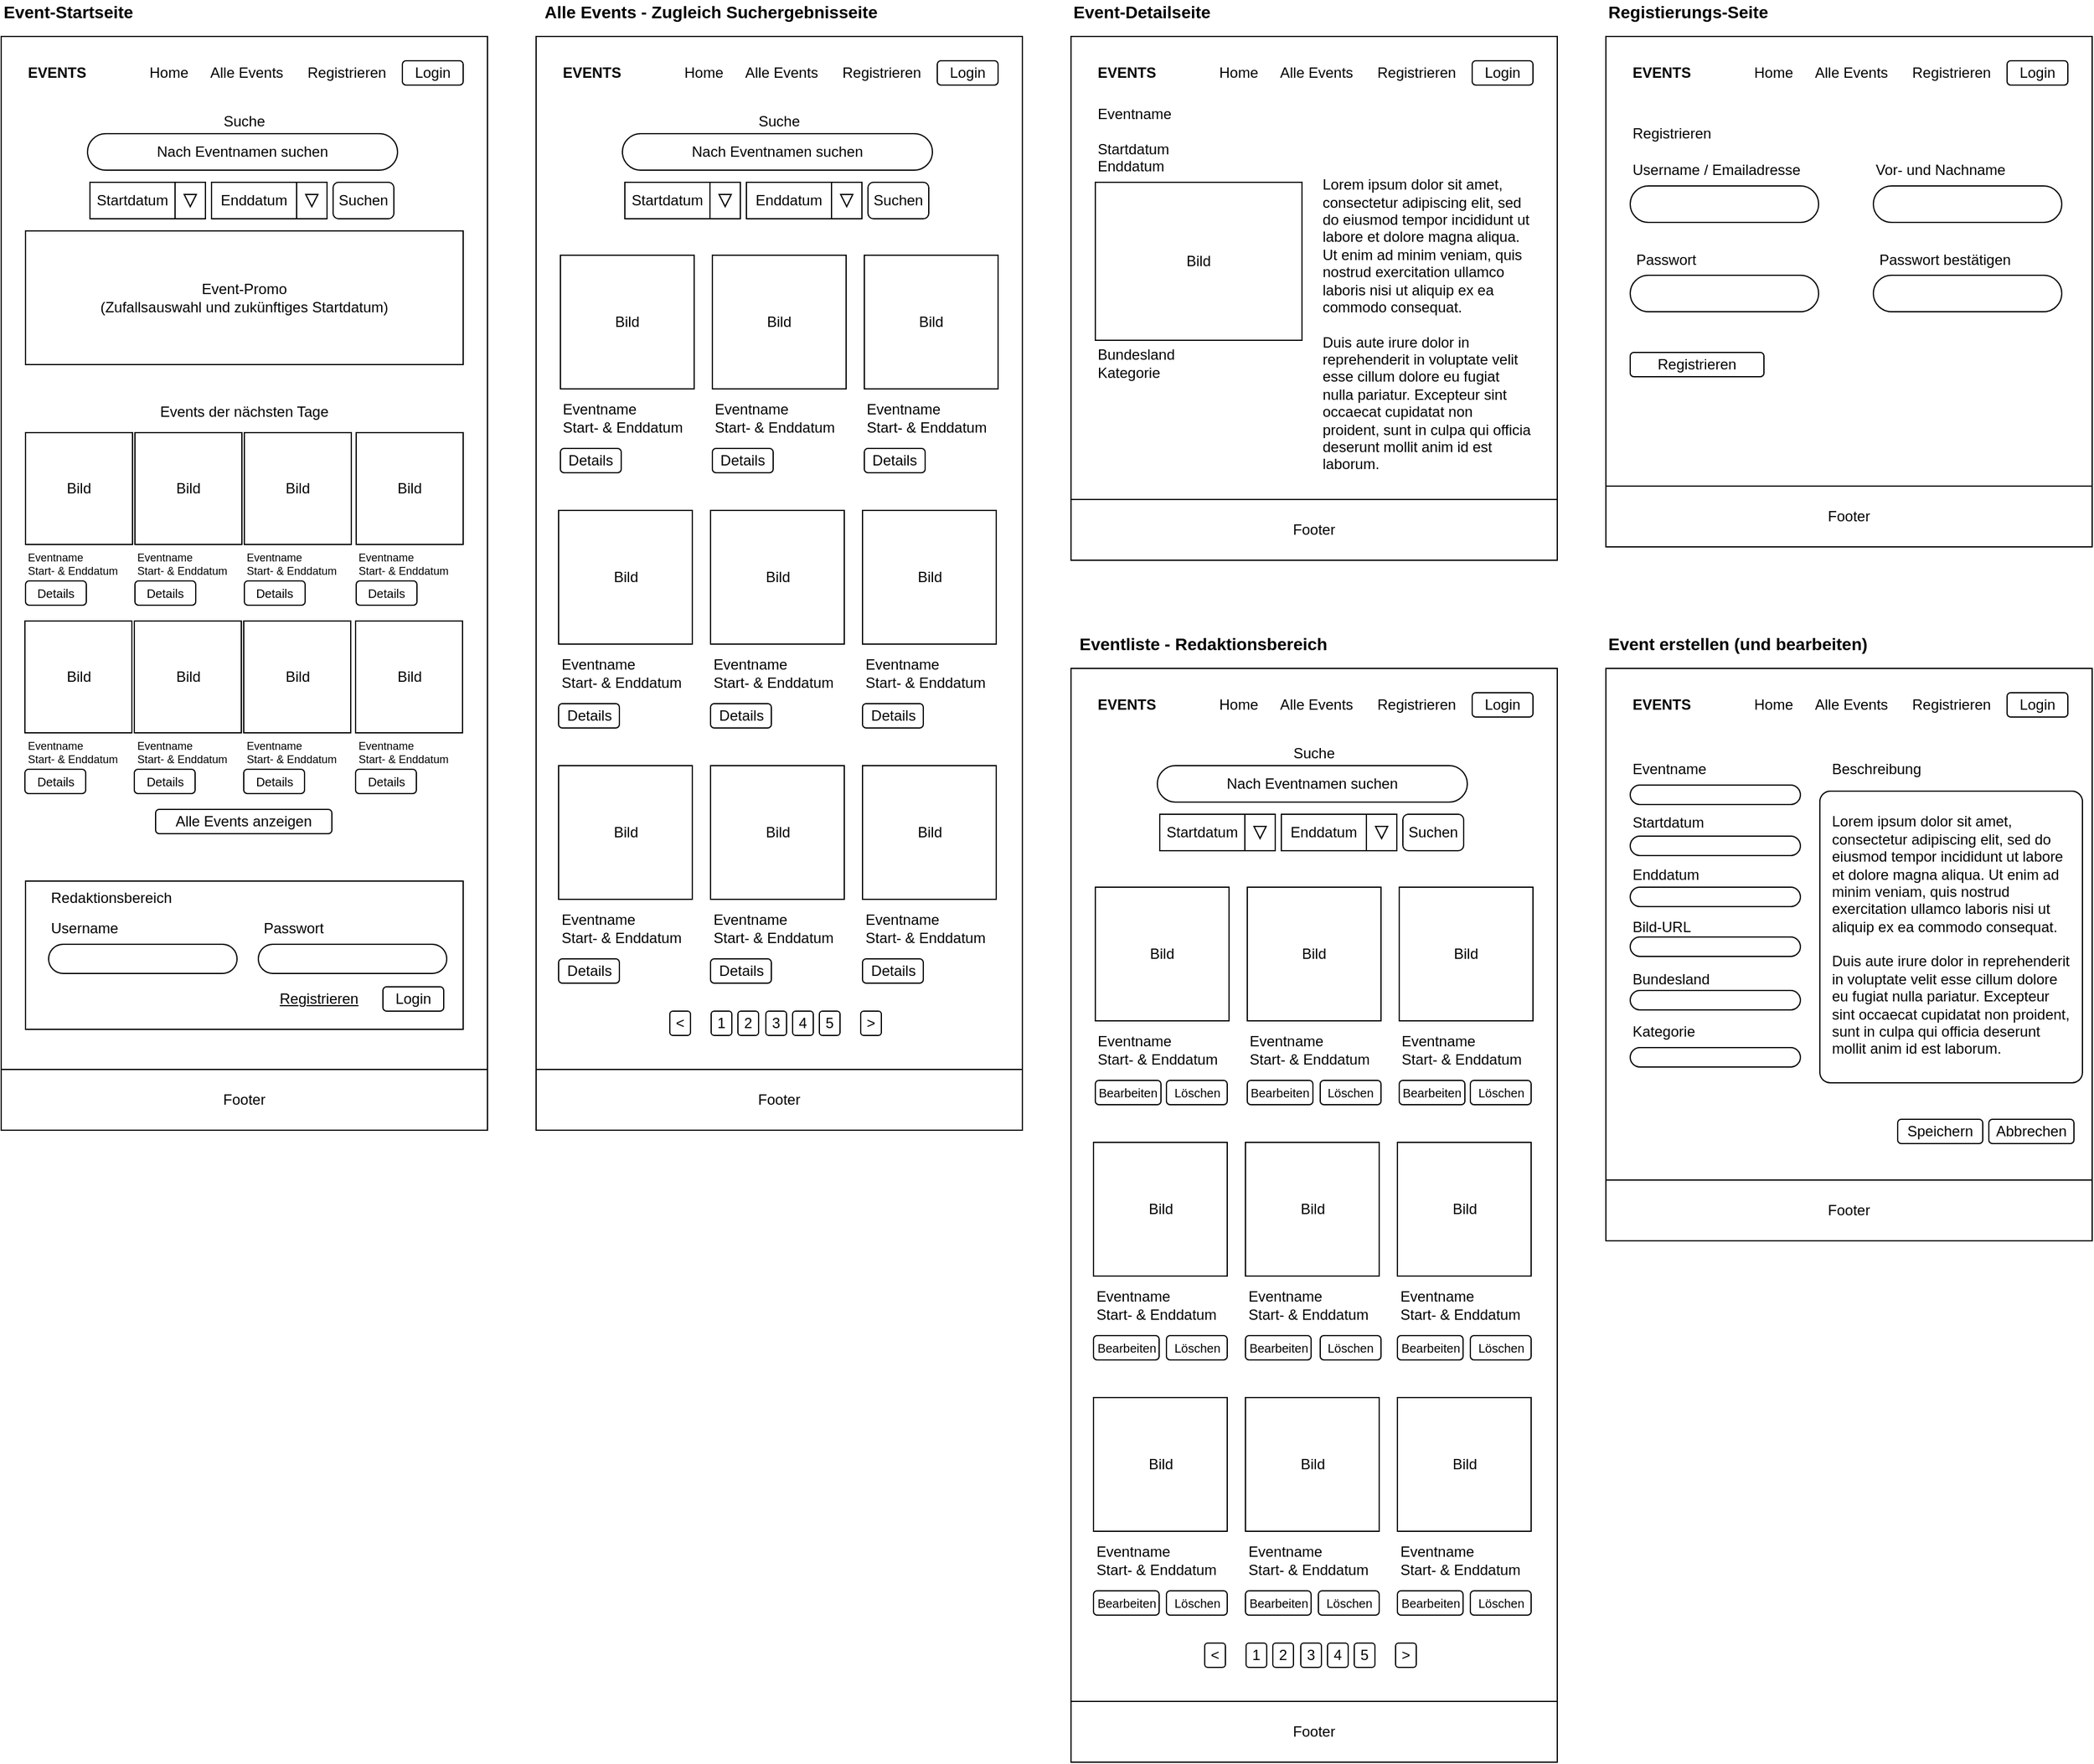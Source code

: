 <mxfile>
    <diagram id="vvBdfMr015Pf-CxKplJR" name="Page-1">
        <mxGraphModel dx="3056" dy="2284" grid="1" gridSize="10" guides="1" tooltips="1" connect="1" arrows="1" fold="1" page="1" pageScale="1" pageWidth="850" pageHeight="1100" math="0" shadow="0">
            <root>
                <mxCell id="0"/>
                <mxCell id="1" parent="0"/>
                <mxCell id="265" value="" style="rounded=0;whiteSpace=wrap;html=1;" parent="1" vertex="1">
                    <mxGeometry x="1360" y="590" width="400" height="431" as="geometry"/>
                </mxCell>
                <mxCell id="345" value="" style="rounded=1;whiteSpace=wrap;html=1;arcSize=4;" parent="1" vertex="1">
                    <mxGeometry x="1536" y="691" width="216" height="240" as="geometry"/>
                </mxCell>
                <mxCell id="63" value="" style="rounded=0;whiteSpace=wrap;html=1;" parent="1" vertex="1">
                    <mxGeometry x="40" y="70" width="400" height="850" as="geometry"/>
                </mxCell>
                <mxCell id="60" value="" style="rounded=0;whiteSpace=wrap;html=1;" parent="1" vertex="1">
                    <mxGeometry x="60" y="765" width="360" height="122" as="geometry"/>
                </mxCell>
                <mxCell id="5" value="&lt;span style=&quot;font-size: 14px&quot;&gt;&lt;b&gt;Event-Startseite&lt;/b&gt;&lt;/span&gt;" style="text;html=1;strokeColor=none;fillColor=none;align=left;verticalAlign=middle;whiteSpace=wrap;rounded=0;" parent="1" vertex="1">
                    <mxGeometry x="40" y="40" width="120" height="20" as="geometry"/>
                </mxCell>
                <mxCell id="12" value="&lt;b&gt;EVENTS&lt;/b&gt;" style="text;html=1;strokeColor=none;fillColor=none;align=left;verticalAlign=middle;whiteSpace=wrap;rounded=0;" parent="1" vertex="1">
                    <mxGeometry x="60" y="90" width="60" height="20" as="geometry"/>
                </mxCell>
                <mxCell id="13" value="Alle Events" style="text;html=1;strokeColor=none;fillColor=none;align=left;verticalAlign=middle;whiteSpace=wrap;rounded=0;" parent="1" vertex="1">
                    <mxGeometry x="210" y="90" width="70" height="20" as="geometry"/>
                </mxCell>
                <mxCell id="14" value="Registrieren" style="text;html=1;strokeColor=none;fillColor=none;align=left;verticalAlign=middle;whiteSpace=wrap;rounded=0;" parent="1" vertex="1">
                    <mxGeometry x="290" y="90" width="70" height="20" as="geometry"/>
                </mxCell>
                <mxCell id="15" value="Login" style="rounded=1;whiteSpace=wrap;html=1;" parent="1" vertex="1">
                    <mxGeometry x="370" y="90" width="50" height="20" as="geometry"/>
                </mxCell>
                <mxCell id="19" value="Nach Eventnamen suchen" style="rounded=1;whiteSpace=wrap;html=1;arcSize=50;" parent="1" vertex="1">
                    <mxGeometry x="111" y="150" width="255" height="30" as="geometry"/>
                </mxCell>
                <mxCell id="22" value="Suche" style="text;html=1;strokeColor=none;fillColor=none;align=center;verticalAlign=middle;whiteSpace=wrap;rounded=0;" parent="1" vertex="1">
                    <mxGeometry x="220" y="130" width="40" height="20" as="geometry"/>
                </mxCell>
                <mxCell id="24" value="Suchen" style="rounded=1;whiteSpace=wrap;html=1;" parent="1" vertex="1">
                    <mxGeometry x="313" y="190" width="50" height="30" as="geometry"/>
                </mxCell>
                <mxCell id="32" value="" style="group" parent="1" vertex="1" connectable="0">
                    <mxGeometry x="113" y="190" width="95" height="30" as="geometry"/>
                </mxCell>
                <mxCell id="20" value="Startdatum" style="rounded=0;whiteSpace=wrap;html=1;" parent="32" vertex="1">
                    <mxGeometry width="70" height="30" as="geometry"/>
                </mxCell>
                <mxCell id="30" value="" style="rounded=0;whiteSpace=wrap;html=1;" parent="32" vertex="1">
                    <mxGeometry x="70" width="25" height="30" as="geometry"/>
                </mxCell>
                <mxCell id="31" value="" style="triangle;whiteSpace=wrap;html=1;rotation=90;" parent="32" vertex="1">
                    <mxGeometry x="77.5" y="10" width="10" height="10" as="geometry"/>
                </mxCell>
                <mxCell id="33" value="" style="group" parent="1" vertex="1" connectable="0">
                    <mxGeometry x="213" y="190" width="95" height="30" as="geometry"/>
                </mxCell>
                <mxCell id="26" value="" style="rounded=0;whiteSpace=wrap;html=1;" parent="33" vertex="1">
                    <mxGeometry x="70" width="25" height="30" as="geometry"/>
                </mxCell>
                <mxCell id="21" value="Enddatum" style="rounded=0;whiteSpace=wrap;html=1;" parent="33" vertex="1">
                    <mxGeometry width="70" height="30" as="geometry"/>
                </mxCell>
                <mxCell id="29" value="" style="triangle;whiteSpace=wrap;html=1;rotation=90;" parent="33" vertex="1">
                    <mxGeometry x="77.5" y="10" width="10" height="10" as="geometry"/>
                </mxCell>
                <mxCell id="34" value="Event-Promo&lt;br&gt;(Zufallsauswahl und zukünftiges Startdatum)" style="rounded=0;whiteSpace=wrap;html=1;" parent="1" vertex="1">
                    <mxGeometry x="60" y="230" width="360" height="110" as="geometry"/>
                </mxCell>
                <mxCell id="35" value="Events der nächsten Tage" style="text;html=1;strokeColor=none;fillColor=none;align=center;verticalAlign=middle;whiteSpace=wrap;rounded=0;" parent="1" vertex="1">
                    <mxGeometry x="125" y="362" width="230" height="33" as="geometry"/>
                </mxCell>
                <mxCell id="36" value="Bild" style="rounded=0;whiteSpace=wrap;html=1;" parent="1" vertex="1">
                    <mxGeometry x="60" y="396" width="88" height="92" as="geometry"/>
                </mxCell>
                <mxCell id="42" value="&lt;font style=&quot;font-size: 9px;&quot;&gt;Eventname&lt;br style=&quot;font-size: 9px;&quot;&gt;Start- &amp;amp; Enddatum&lt;/font&gt;" style="text;html=1;strokeColor=none;fillColor=none;align=left;verticalAlign=middle;whiteSpace=wrap;rounded=0;fontSize=9;" parent="1" vertex="1">
                    <mxGeometry x="60" y="488" width="80" height="32" as="geometry"/>
                </mxCell>
                <mxCell id="45" value="Details" style="rounded=1;whiteSpace=wrap;html=1;fontSize=10;" parent="1" vertex="1">
                    <mxGeometry x="60" y="518" width="50" height="20" as="geometry"/>
                </mxCell>
                <mxCell id="51" value="Alle Events anzeigen" style="rounded=1;whiteSpace=wrap;html=1;" parent="1" vertex="1">
                    <mxGeometry x="167" y="706" width="145" height="20" as="geometry"/>
                </mxCell>
                <mxCell id="52" value="Redaktionsbereich" style="text;html=1;strokeColor=none;fillColor=none;align=left;verticalAlign=middle;whiteSpace=wrap;rounded=0;" parent="1" vertex="1">
                    <mxGeometry x="79" y="769" width="110" height="20" as="geometry"/>
                </mxCell>
                <mxCell id="53" value="Username" style="text;html=1;strokeColor=none;fillColor=none;align=left;verticalAlign=middle;whiteSpace=wrap;rounded=0;" parent="1" vertex="1">
                    <mxGeometry x="79" y="794" width="110" height="20" as="geometry"/>
                </mxCell>
                <mxCell id="54" value="Passwort" style="text;html=1;strokeColor=none;fillColor=none;align=left;verticalAlign=middle;whiteSpace=wrap;rounded=0;" parent="1" vertex="1">
                    <mxGeometry x="254" y="794" width="110" height="20" as="geometry"/>
                </mxCell>
                <mxCell id="55" value="&lt;u&gt;Registrieren&lt;/u&gt;" style="text;html=1;strokeColor=none;fillColor=none;align=center;verticalAlign=middle;whiteSpace=wrap;rounded=0;" parent="1" vertex="1">
                    <mxGeometry x="264" y="852" width="75" height="20" as="geometry"/>
                </mxCell>
                <mxCell id="57" value="Login" style="rounded=1;whiteSpace=wrap;html=1;" parent="1" vertex="1">
                    <mxGeometry x="354" y="852" width="50" height="20" as="geometry"/>
                </mxCell>
                <mxCell id="58" value="" style="rounded=1;whiteSpace=wrap;html=1;arcSize=50;" parent="1" vertex="1">
                    <mxGeometry x="79" y="817" width="155" height="24" as="geometry"/>
                </mxCell>
                <mxCell id="62" value="" style="rounded=1;whiteSpace=wrap;html=1;arcSize=50;" parent="1" vertex="1">
                    <mxGeometry x="251.5" y="817" width="155" height="24" as="geometry"/>
                </mxCell>
                <mxCell id="65" value="Footer" style="rounded=0;whiteSpace=wrap;html=1;" parent="1" vertex="1">
                    <mxGeometry x="40" y="920" width="400" height="50" as="geometry"/>
                </mxCell>
                <mxCell id="67" value="" style="rounded=0;whiteSpace=wrap;html=1;" parent="1" vertex="1">
                    <mxGeometry x="480" y="70" width="400" height="850" as="geometry"/>
                </mxCell>
                <mxCell id="68" value="&lt;b&gt;EVENTS&lt;/b&gt;" style="text;html=1;strokeColor=none;fillColor=none;align=left;verticalAlign=middle;whiteSpace=wrap;rounded=0;" parent="1" vertex="1">
                    <mxGeometry x="500" y="90" width="60" height="20" as="geometry"/>
                </mxCell>
                <mxCell id="69" value="Alle Events" style="text;html=1;strokeColor=none;fillColor=none;align=left;verticalAlign=middle;whiteSpace=wrap;rounded=0;" parent="1" vertex="1">
                    <mxGeometry x="650" y="90" width="70" height="20" as="geometry"/>
                </mxCell>
                <mxCell id="70" value="Registrieren" style="text;html=1;strokeColor=none;fillColor=none;align=left;verticalAlign=middle;whiteSpace=wrap;rounded=0;" parent="1" vertex="1">
                    <mxGeometry x="730" y="90" width="70" height="20" as="geometry"/>
                </mxCell>
                <mxCell id="71" value="Login" style="rounded=1;whiteSpace=wrap;html=1;" parent="1" vertex="1">
                    <mxGeometry x="810" y="90" width="50" height="20" as="geometry"/>
                </mxCell>
                <mxCell id="72" value="Nach Eventnamen suchen" style="rounded=1;whiteSpace=wrap;html=1;arcSize=50;" parent="1" vertex="1">
                    <mxGeometry x="551" y="150" width="255" height="30" as="geometry"/>
                </mxCell>
                <mxCell id="73" value="Suche" style="text;html=1;strokeColor=none;fillColor=none;align=center;verticalAlign=middle;whiteSpace=wrap;rounded=0;" parent="1" vertex="1">
                    <mxGeometry x="660" y="130" width="40" height="20" as="geometry"/>
                </mxCell>
                <mxCell id="74" value="Suchen" style="rounded=1;whiteSpace=wrap;html=1;" parent="1" vertex="1">
                    <mxGeometry x="753" y="190" width="50" height="30" as="geometry"/>
                </mxCell>
                <mxCell id="75" value="" style="group" parent="1" vertex="1" connectable="0">
                    <mxGeometry x="553" y="190" width="95" height="30" as="geometry"/>
                </mxCell>
                <mxCell id="76" value="Startdatum" style="rounded=0;whiteSpace=wrap;html=1;" parent="75" vertex="1">
                    <mxGeometry width="70" height="30" as="geometry"/>
                </mxCell>
                <mxCell id="77" value="" style="rounded=0;whiteSpace=wrap;html=1;" parent="75" vertex="1">
                    <mxGeometry x="70" width="25" height="30" as="geometry"/>
                </mxCell>
                <mxCell id="78" value="" style="triangle;whiteSpace=wrap;html=1;rotation=90;" parent="75" vertex="1">
                    <mxGeometry x="77.5" y="10" width="10" height="10" as="geometry"/>
                </mxCell>
                <mxCell id="79" value="" style="group" parent="1" vertex="1" connectable="0">
                    <mxGeometry x="653" y="190" width="95" height="30" as="geometry"/>
                </mxCell>
                <mxCell id="80" value="" style="rounded=0;whiteSpace=wrap;html=1;" parent="79" vertex="1">
                    <mxGeometry x="70" width="25" height="30" as="geometry"/>
                </mxCell>
                <mxCell id="81" value="Enddatum" style="rounded=0;whiteSpace=wrap;html=1;" parent="79" vertex="1">
                    <mxGeometry width="70" height="30" as="geometry"/>
                </mxCell>
                <mxCell id="82" value="" style="triangle;whiteSpace=wrap;html=1;rotation=90;" parent="79" vertex="1">
                    <mxGeometry x="77.5" y="10" width="10" height="10" as="geometry"/>
                </mxCell>
                <mxCell id="83" value="Bild" style="rounded=0;whiteSpace=wrap;html=1;" parent="1" vertex="1">
                    <mxGeometry x="500" y="250" width="110" height="110" as="geometry"/>
                </mxCell>
                <mxCell id="84" value="Bild" style="rounded=0;whiteSpace=wrap;html=1;" parent="1" vertex="1">
                    <mxGeometry x="750" y="250" width="110" height="110" as="geometry"/>
                </mxCell>
                <mxCell id="85" value="Bild" style="rounded=0;whiteSpace=wrap;html=1;" parent="1" vertex="1">
                    <mxGeometry x="625" y="250" width="110" height="110" as="geometry"/>
                </mxCell>
                <mxCell id="86" value="Eventname&lt;br&gt;Start- &amp;amp; Enddatum" style="text;html=1;strokeColor=none;fillColor=none;align=left;verticalAlign=middle;whiteSpace=wrap;rounded=0;" parent="1" vertex="1">
                    <mxGeometry x="500" y="364" width="110" height="40" as="geometry"/>
                </mxCell>
                <mxCell id="87" value="Eventname&lt;br&gt;Start- &amp;amp; Enddatum" style="text;html=1;strokeColor=none;fillColor=none;align=left;verticalAlign=middle;whiteSpace=wrap;rounded=0;" parent="1" vertex="1">
                    <mxGeometry x="625" y="364" width="110" height="40" as="geometry"/>
                </mxCell>
                <mxCell id="88" value="Eventname&lt;br&gt;Start- &amp;amp; Enddatum" style="text;html=1;strokeColor=none;fillColor=none;align=left;verticalAlign=middle;whiteSpace=wrap;rounded=0;" parent="1" vertex="1">
                    <mxGeometry x="750" y="364" width="110" height="40" as="geometry"/>
                </mxCell>
                <mxCell id="89" value="Details" style="rounded=1;whiteSpace=wrap;html=1;" parent="1" vertex="1">
                    <mxGeometry x="500" y="409" width="50" height="20" as="geometry"/>
                </mxCell>
                <mxCell id="90" value="Details" style="rounded=1;whiteSpace=wrap;html=1;" parent="1" vertex="1">
                    <mxGeometry x="625" y="409" width="50" height="20" as="geometry"/>
                </mxCell>
                <mxCell id="91" value="Details" style="rounded=1;whiteSpace=wrap;html=1;" parent="1" vertex="1">
                    <mxGeometry x="750" y="409" width="50" height="20" as="geometry"/>
                </mxCell>
                <mxCell id="92" value="Home" style="text;html=1;strokeColor=none;fillColor=none;align=left;verticalAlign=middle;whiteSpace=wrap;rounded=0;" parent="1" vertex="1">
                    <mxGeometry x="160" y="90" width="42" height="20" as="geometry"/>
                </mxCell>
                <mxCell id="94" value="Home" style="text;html=1;strokeColor=none;fillColor=none;align=left;verticalAlign=middle;whiteSpace=wrap;rounded=0;" parent="1" vertex="1">
                    <mxGeometry x="600" y="90" width="42" height="20" as="geometry"/>
                </mxCell>
                <mxCell id="95" value="Bild" style="rounded=0;whiteSpace=wrap;html=1;" parent="1" vertex="1">
                    <mxGeometry x="498.5" y="460" width="110" height="110" as="geometry"/>
                </mxCell>
                <mxCell id="96" value="Bild" style="rounded=0;whiteSpace=wrap;html=1;" parent="1" vertex="1">
                    <mxGeometry x="748.5" y="460" width="110" height="110" as="geometry"/>
                </mxCell>
                <mxCell id="97" value="Bild" style="rounded=0;whiteSpace=wrap;html=1;" parent="1" vertex="1">
                    <mxGeometry x="623.5" y="460" width="110" height="110" as="geometry"/>
                </mxCell>
                <mxCell id="98" value="Eventname&lt;br&gt;Start- &amp;amp; Enddatum" style="text;html=1;strokeColor=none;fillColor=none;align=left;verticalAlign=middle;whiteSpace=wrap;rounded=0;" parent="1" vertex="1">
                    <mxGeometry x="498.5" y="574" width="110" height="40" as="geometry"/>
                </mxCell>
                <mxCell id="99" value="Eventname&lt;br&gt;Start- &amp;amp; Enddatum" style="text;html=1;strokeColor=none;fillColor=none;align=left;verticalAlign=middle;whiteSpace=wrap;rounded=0;" parent="1" vertex="1">
                    <mxGeometry x="623.5" y="574" width="110" height="40" as="geometry"/>
                </mxCell>
                <mxCell id="100" value="Eventname&lt;br&gt;Start- &amp;amp; Enddatum" style="text;html=1;strokeColor=none;fillColor=none;align=left;verticalAlign=middle;whiteSpace=wrap;rounded=0;" parent="1" vertex="1">
                    <mxGeometry x="748.5" y="574" width="110" height="40" as="geometry"/>
                </mxCell>
                <mxCell id="101" value="Details" style="rounded=1;whiteSpace=wrap;html=1;" parent="1" vertex="1">
                    <mxGeometry x="498.5" y="619" width="50" height="20" as="geometry"/>
                </mxCell>
                <mxCell id="102" value="Details" style="rounded=1;whiteSpace=wrap;html=1;" parent="1" vertex="1">
                    <mxGeometry x="623.5" y="619" width="50" height="20" as="geometry"/>
                </mxCell>
                <mxCell id="103" value="Details" style="rounded=1;whiteSpace=wrap;html=1;" parent="1" vertex="1">
                    <mxGeometry x="748.5" y="619" width="50" height="20" as="geometry"/>
                </mxCell>
                <mxCell id="104" value="Bild" style="rounded=0;whiteSpace=wrap;html=1;" parent="1" vertex="1">
                    <mxGeometry x="498.5" y="670" width="110" height="110" as="geometry"/>
                </mxCell>
                <mxCell id="105" value="Bild" style="rounded=0;whiteSpace=wrap;html=1;" parent="1" vertex="1">
                    <mxGeometry x="748.5" y="670" width="110" height="110" as="geometry"/>
                </mxCell>
                <mxCell id="106" value="Bild" style="rounded=0;whiteSpace=wrap;html=1;" parent="1" vertex="1">
                    <mxGeometry x="623.5" y="670" width="110" height="110" as="geometry"/>
                </mxCell>
                <mxCell id="107" value="Eventname&lt;br&gt;Start- &amp;amp; Enddatum" style="text;html=1;strokeColor=none;fillColor=none;align=left;verticalAlign=middle;whiteSpace=wrap;rounded=0;" parent="1" vertex="1">
                    <mxGeometry x="498.5" y="784" width="110" height="40" as="geometry"/>
                </mxCell>
                <mxCell id="108" value="Eventname&lt;br&gt;Start- &amp;amp; Enddatum" style="text;html=1;strokeColor=none;fillColor=none;align=left;verticalAlign=middle;whiteSpace=wrap;rounded=0;" parent="1" vertex="1">
                    <mxGeometry x="623.5" y="784" width="110" height="40" as="geometry"/>
                </mxCell>
                <mxCell id="109" value="Eventname&lt;br&gt;Start- &amp;amp; Enddatum" style="text;html=1;strokeColor=none;fillColor=none;align=left;verticalAlign=middle;whiteSpace=wrap;rounded=0;" parent="1" vertex="1">
                    <mxGeometry x="748.5" y="784" width="110" height="40" as="geometry"/>
                </mxCell>
                <mxCell id="110" value="Details" style="rounded=1;whiteSpace=wrap;html=1;" parent="1" vertex="1">
                    <mxGeometry x="498.5" y="829" width="50" height="20" as="geometry"/>
                </mxCell>
                <mxCell id="111" value="Details" style="rounded=1;whiteSpace=wrap;html=1;" parent="1" vertex="1">
                    <mxGeometry x="623.5" y="829" width="50" height="20" as="geometry"/>
                </mxCell>
                <mxCell id="112" value="Details" style="rounded=1;whiteSpace=wrap;html=1;" parent="1" vertex="1">
                    <mxGeometry x="748.5" y="829" width="50" height="20" as="geometry"/>
                </mxCell>
                <mxCell id="132" value="" style="group" parent="1" vertex="1" connectable="0">
                    <mxGeometry x="590" y="872" width="174" height="20" as="geometry"/>
                </mxCell>
                <mxCell id="113" value="1" style="rounded=1;whiteSpace=wrap;html=1;" parent="132" vertex="1">
                    <mxGeometry x="34" width="17" height="20" as="geometry"/>
                </mxCell>
                <mxCell id="114" value="2" style="rounded=1;whiteSpace=wrap;html=1;" parent="132" vertex="1">
                    <mxGeometry x="56" width="17" height="20" as="geometry"/>
                </mxCell>
                <mxCell id="116" value="3" style="rounded=1;whiteSpace=wrap;html=1;" parent="132" vertex="1">
                    <mxGeometry x="79" width="17" height="20" as="geometry"/>
                </mxCell>
                <mxCell id="118" value="4" style="rounded=1;whiteSpace=wrap;html=1;" parent="132" vertex="1">
                    <mxGeometry x="101" width="17" height="20" as="geometry"/>
                </mxCell>
                <mxCell id="119" value="5" style="rounded=1;whiteSpace=wrap;html=1;" parent="132" vertex="1">
                    <mxGeometry x="123" width="17" height="20" as="geometry"/>
                </mxCell>
                <mxCell id="120" value="&amp;lt;" style="rounded=1;whiteSpace=wrap;html=1;" parent="132" vertex="1">
                    <mxGeometry width="17" height="20" as="geometry"/>
                </mxCell>
                <mxCell id="122" value="&amp;gt;" style="rounded=1;whiteSpace=wrap;html=1;" parent="132" vertex="1">
                    <mxGeometry x="157" width="17" height="20" as="geometry"/>
                </mxCell>
                <mxCell id="133" value="Footer" style="rounded=0;whiteSpace=wrap;html=1;" parent="1" vertex="1">
                    <mxGeometry x="480" y="920" width="400" height="50" as="geometry"/>
                </mxCell>
                <mxCell id="134" value="" style="rounded=0;whiteSpace=wrap;html=1;" parent="1" vertex="1">
                    <mxGeometry x="920" y="70" width="400" height="400" as="geometry"/>
                </mxCell>
                <mxCell id="135" value="&lt;b&gt;EVENTS&lt;/b&gt;" style="text;html=1;strokeColor=none;fillColor=none;align=left;verticalAlign=middle;whiteSpace=wrap;rounded=0;" parent="1" vertex="1">
                    <mxGeometry x="940" y="90" width="60" height="20" as="geometry"/>
                </mxCell>
                <mxCell id="136" value="Alle Events" style="text;html=1;strokeColor=none;fillColor=none;align=left;verticalAlign=middle;whiteSpace=wrap;rounded=0;" parent="1" vertex="1">
                    <mxGeometry x="1090" y="90" width="70" height="20" as="geometry"/>
                </mxCell>
                <mxCell id="137" value="Registrieren" style="text;html=1;strokeColor=none;fillColor=none;align=left;verticalAlign=middle;whiteSpace=wrap;rounded=0;" parent="1" vertex="1">
                    <mxGeometry x="1170" y="90" width="70" height="20" as="geometry"/>
                </mxCell>
                <mxCell id="138" value="Login" style="rounded=1;whiteSpace=wrap;html=1;" parent="1" vertex="1">
                    <mxGeometry x="1250" y="90" width="50" height="20" as="geometry"/>
                </mxCell>
                <mxCell id="150" value="Bild" style="rounded=0;whiteSpace=wrap;html=1;" parent="1" vertex="1">
                    <mxGeometry x="940" y="190" width="170" height="130" as="geometry"/>
                </mxCell>
                <mxCell id="153" value="Eventname&lt;br&gt;&lt;br&gt;Startdatum&lt;br&gt;Enddatum" style="text;html=1;strokeColor=none;fillColor=none;align=left;verticalAlign=middle;whiteSpace=wrap;rounded=0;" parent="1" vertex="1">
                    <mxGeometry x="940" y="120" width="110" height="70" as="geometry"/>
                </mxCell>
                <mxCell id="159" value="Home" style="text;html=1;strokeColor=none;fillColor=none;align=left;verticalAlign=middle;whiteSpace=wrap;rounded=0;" parent="1" vertex="1">
                    <mxGeometry x="1040" y="90" width="42" height="20" as="geometry"/>
                </mxCell>
                <mxCell id="186" value="Footer" style="rounded=0;whiteSpace=wrap;html=1;" parent="1" vertex="1">
                    <mxGeometry x="920" y="451" width="400" height="50" as="geometry"/>
                </mxCell>
                <mxCell id="187" value="Lorem ipsum dolor sit amet, consectetur adipiscing elit, sed do eiusmod tempor incididunt ut labore et dolore magna aliqua. Ut enim ad minim veniam, quis nostrud exercitation ullamco laboris nisi ut aliquip ex ea commodo consequat.&lt;br&gt;&lt;br&gt;Duis aute irure dolor in reprehenderit in voluptate velit esse cillum dolore eu fugiat nulla pariatur. Excepteur sint occaecat cupidatat non proident, sunt in culpa qui officia deserunt mollit anim id est laborum." style="text;html=1;strokeColor=none;fillColor=none;align=left;verticalAlign=middle;whiteSpace=wrap;rounded=0;" parent="1" vertex="1">
                    <mxGeometry x="1125" y="176" width="175" height="261" as="geometry"/>
                </mxCell>
                <mxCell id="188" value="&lt;span style=&quot;font-size: 14px&quot;&gt;&lt;b&gt;Alle Events - Zugleich Suchergebnisseite&lt;/b&gt;&lt;/span&gt;" style="text;html=1;strokeColor=none;fillColor=none;align=left;verticalAlign=middle;whiteSpace=wrap;rounded=0;" parent="1" vertex="1">
                    <mxGeometry x="485" y="40" width="385" height="20" as="geometry"/>
                </mxCell>
                <mxCell id="189" value="&lt;span style=&quot;font-size: 14px&quot;&gt;&lt;b&gt;Event-Detailseite&lt;/b&gt;&lt;/span&gt;" style="text;html=1;strokeColor=none;fillColor=none;align=left;verticalAlign=middle;whiteSpace=wrap;rounded=0;" parent="1" vertex="1">
                    <mxGeometry x="920" y="40" width="385" height="20" as="geometry"/>
                </mxCell>
                <mxCell id="190" value="" style="rounded=0;whiteSpace=wrap;html=1;" parent="1" vertex="1">
                    <mxGeometry x="1360" y="70" width="400" height="400" as="geometry"/>
                </mxCell>
                <mxCell id="191" value="&lt;b&gt;EVENTS&lt;/b&gt;" style="text;html=1;strokeColor=none;fillColor=none;align=left;verticalAlign=middle;whiteSpace=wrap;rounded=0;" parent="1" vertex="1">
                    <mxGeometry x="1380" y="90" width="60" height="20" as="geometry"/>
                </mxCell>
                <mxCell id="192" value="Alle Events" style="text;html=1;strokeColor=none;fillColor=none;align=left;verticalAlign=middle;whiteSpace=wrap;rounded=0;" parent="1" vertex="1">
                    <mxGeometry x="1530" y="90" width="70" height="20" as="geometry"/>
                </mxCell>
                <mxCell id="193" value="Registrieren" style="text;html=1;strokeColor=none;fillColor=none;align=left;verticalAlign=middle;whiteSpace=wrap;rounded=0;" parent="1" vertex="1">
                    <mxGeometry x="1610" y="90" width="70" height="20" as="geometry"/>
                </mxCell>
                <mxCell id="194" value="Login" style="rounded=1;whiteSpace=wrap;html=1;" parent="1" vertex="1">
                    <mxGeometry x="1690" y="90" width="50" height="20" as="geometry"/>
                </mxCell>
                <mxCell id="196" value="Registrieren" style="text;html=1;strokeColor=none;fillColor=none;align=left;verticalAlign=middle;whiteSpace=wrap;rounded=0;" parent="1" vertex="1">
                    <mxGeometry x="1380" y="130" width="110" height="40" as="geometry"/>
                </mxCell>
                <mxCell id="197" value="Home" style="text;html=1;strokeColor=none;fillColor=none;align=left;verticalAlign=middle;whiteSpace=wrap;rounded=0;" parent="1" vertex="1">
                    <mxGeometry x="1480" y="90" width="42" height="20" as="geometry"/>
                </mxCell>
                <mxCell id="198" value="Footer" style="rounded=0;whiteSpace=wrap;html=1;" parent="1" vertex="1">
                    <mxGeometry x="1360" y="440" width="400" height="50" as="geometry"/>
                </mxCell>
                <mxCell id="200" value="&lt;span style=&quot;font-size: 14px&quot;&gt;&lt;b&gt;Registierungs-Seite&lt;/b&gt;&lt;/span&gt;" style="text;html=1;strokeColor=none;fillColor=none;align=left;verticalAlign=middle;whiteSpace=wrap;rounded=0;" parent="1" vertex="1">
                    <mxGeometry x="1360" y="40" width="385" height="20" as="geometry"/>
                </mxCell>
                <mxCell id="203" value="Username / Emailadresse" style="text;html=1;strokeColor=none;fillColor=none;align=left;verticalAlign=middle;whiteSpace=wrap;rounded=0;" parent="1" vertex="1">
                    <mxGeometry x="1380" y="170" width="150" height="20" as="geometry"/>
                </mxCell>
                <mxCell id="204" value="Passwort" style="text;html=1;strokeColor=none;fillColor=none;align=left;verticalAlign=middle;whiteSpace=wrap;rounded=0;" parent="1" vertex="1">
                    <mxGeometry x="1382.5" y="243.5" width="110" height="20" as="geometry"/>
                </mxCell>
                <mxCell id="207" value="" style="rounded=1;whiteSpace=wrap;html=1;arcSize=50;" parent="1" vertex="1">
                    <mxGeometry x="1380" y="193" width="155" height="30" as="geometry"/>
                </mxCell>
                <mxCell id="208" value="" style="rounded=1;whiteSpace=wrap;html=1;arcSize=50;" parent="1" vertex="1">
                    <mxGeometry x="1380" y="266.5" width="155" height="30" as="geometry"/>
                </mxCell>
                <mxCell id="209" value="Passwort bestätigen" style="text;html=1;strokeColor=none;fillColor=none;align=left;verticalAlign=middle;whiteSpace=wrap;rounded=0;" parent="1" vertex="1">
                    <mxGeometry x="1582.5" y="243.5" width="127.5" height="20" as="geometry"/>
                </mxCell>
                <mxCell id="210" value="" style="rounded=1;whiteSpace=wrap;html=1;arcSize=50;" parent="1" vertex="1">
                    <mxGeometry x="1580" y="266.5" width="155" height="30" as="geometry"/>
                </mxCell>
                <mxCell id="211" value="Vor- und Nachname" style="text;html=1;strokeColor=none;fillColor=none;align=left;verticalAlign=middle;whiteSpace=wrap;rounded=0;" parent="1" vertex="1">
                    <mxGeometry x="1580" y="170" width="110" height="20" as="geometry"/>
                </mxCell>
                <mxCell id="212" value="" style="rounded=1;whiteSpace=wrap;html=1;arcSize=50;" parent="1" vertex="1">
                    <mxGeometry x="1580" y="193" width="155" height="30" as="geometry"/>
                </mxCell>
                <mxCell id="213" value="Registrieren" style="rounded=1;whiteSpace=wrap;html=1;" parent="1" vertex="1">
                    <mxGeometry x="1380" y="330" width="110" height="20" as="geometry"/>
                </mxCell>
                <mxCell id="230" value="Bild" style="rounded=0;whiteSpace=wrap;html=1;" parent="1" vertex="1">
                    <mxGeometry x="150" y="396" width="88" height="92" as="geometry"/>
                </mxCell>
                <mxCell id="231" value="Bild" style="rounded=0;whiteSpace=wrap;html=1;" parent="1" vertex="1">
                    <mxGeometry x="240" y="396" width="88" height="92" as="geometry"/>
                </mxCell>
                <mxCell id="232" value="Bild" style="rounded=0;whiteSpace=wrap;html=1;" parent="1" vertex="1">
                    <mxGeometry x="332" y="396" width="88" height="92" as="geometry"/>
                </mxCell>
                <mxCell id="234" value="&lt;font style=&quot;font-size: 9px;&quot;&gt;Eventname&lt;br style=&quot;font-size: 9px;&quot;&gt;Start- &amp;amp; Enddatum&lt;/font&gt;" style="text;html=1;strokeColor=none;fillColor=none;align=left;verticalAlign=middle;whiteSpace=wrap;rounded=0;fontSize=9;" parent="1" vertex="1">
                    <mxGeometry x="150" y="488" width="80" height="32" as="geometry"/>
                </mxCell>
                <mxCell id="235" value="Details" style="rounded=1;whiteSpace=wrap;html=1;fontSize=10;" parent="1" vertex="1">
                    <mxGeometry x="150" y="518" width="50" height="20" as="geometry"/>
                </mxCell>
                <mxCell id="236" value="&lt;font style=&quot;font-size: 9px;&quot;&gt;Eventname&lt;br style=&quot;font-size: 9px;&quot;&gt;Start- &amp;amp; Enddatum&lt;/font&gt;" style="text;html=1;strokeColor=none;fillColor=none;align=left;verticalAlign=middle;whiteSpace=wrap;rounded=0;fontSize=9;" parent="1" vertex="1">
                    <mxGeometry x="240" y="488" width="80" height="32" as="geometry"/>
                </mxCell>
                <mxCell id="237" value="Details" style="rounded=1;whiteSpace=wrap;html=1;fontSize=10;" parent="1" vertex="1">
                    <mxGeometry x="240" y="518" width="50" height="20" as="geometry"/>
                </mxCell>
                <mxCell id="238" value="&lt;font style=&quot;font-size: 9px;&quot;&gt;Eventname&lt;br style=&quot;font-size: 9px;&quot;&gt;Start- &amp;amp; Enddatum&lt;/font&gt;" style="text;html=1;strokeColor=none;fillColor=none;align=left;verticalAlign=middle;whiteSpace=wrap;rounded=0;fontSize=9;" parent="1" vertex="1">
                    <mxGeometry x="332" y="488" width="80" height="32" as="geometry"/>
                </mxCell>
                <mxCell id="239" value="Details" style="rounded=1;whiteSpace=wrap;html=1;fontSize=10;" parent="1" vertex="1">
                    <mxGeometry x="332" y="518" width="50" height="20" as="geometry"/>
                </mxCell>
                <mxCell id="252" value="Bild" style="rounded=0;whiteSpace=wrap;html=1;" parent="1" vertex="1">
                    <mxGeometry x="59.5" y="551" width="88" height="92" as="geometry"/>
                </mxCell>
                <mxCell id="253" value="&lt;font style=&quot;font-size: 9px;&quot;&gt;Eventname&lt;br style=&quot;font-size: 9px;&quot;&gt;Start- &amp;amp; Enddatum&lt;/font&gt;" style="text;html=1;strokeColor=none;fillColor=none;align=left;verticalAlign=middle;whiteSpace=wrap;rounded=0;fontSize=9;" parent="1" vertex="1">
                    <mxGeometry x="59.5" y="643" width="80" height="32" as="geometry"/>
                </mxCell>
                <mxCell id="254" value="Details" style="rounded=1;whiteSpace=wrap;html=1;fontSize=10;" parent="1" vertex="1">
                    <mxGeometry x="59.5" y="673" width="50" height="20" as="geometry"/>
                </mxCell>
                <mxCell id="255" value="Bild" style="rounded=0;whiteSpace=wrap;html=1;" parent="1" vertex="1">
                    <mxGeometry x="149.5" y="551" width="88" height="92" as="geometry"/>
                </mxCell>
                <mxCell id="256" value="Bild" style="rounded=0;whiteSpace=wrap;html=1;" parent="1" vertex="1">
                    <mxGeometry x="239.5" y="551" width="88" height="92" as="geometry"/>
                </mxCell>
                <mxCell id="257" value="Bild" style="rounded=0;whiteSpace=wrap;html=1;" parent="1" vertex="1">
                    <mxGeometry x="331.5" y="551" width="88" height="92" as="geometry"/>
                </mxCell>
                <mxCell id="258" value="&lt;font style=&quot;font-size: 9px;&quot;&gt;Eventname&lt;br style=&quot;font-size: 9px;&quot;&gt;Start- &amp;amp; Enddatum&lt;/font&gt;" style="text;html=1;strokeColor=none;fillColor=none;align=left;verticalAlign=middle;whiteSpace=wrap;rounded=0;fontSize=9;" parent="1" vertex="1">
                    <mxGeometry x="149.5" y="643" width="80" height="32" as="geometry"/>
                </mxCell>
                <mxCell id="259" value="Details" style="rounded=1;whiteSpace=wrap;html=1;fontSize=10;" parent="1" vertex="1">
                    <mxGeometry x="149.5" y="673" width="50" height="20" as="geometry"/>
                </mxCell>
                <mxCell id="260" value="&lt;font style=&quot;font-size: 9px;&quot;&gt;Eventname&lt;br style=&quot;font-size: 9px;&quot;&gt;Start- &amp;amp; Enddatum&lt;/font&gt;" style="text;html=1;strokeColor=none;fillColor=none;align=left;verticalAlign=middle;whiteSpace=wrap;rounded=0;fontSize=9;" parent="1" vertex="1">
                    <mxGeometry x="239.5" y="643" width="80" height="32" as="geometry"/>
                </mxCell>
                <mxCell id="261" value="Details" style="rounded=1;whiteSpace=wrap;html=1;fontSize=10;" parent="1" vertex="1">
                    <mxGeometry x="239.5" y="673" width="50" height="20" as="geometry"/>
                </mxCell>
                <mxCell id="262" value="&lt;font style=&quot;font-size: 9px;&quot;&gt;Eventname&lt;br style=&quot;font-size: 9px;&quot;&gt;Start- &amp;amp; Enddatum&lt;/font&gt;" style="text;html=1;strokeColor=none;fillColor=none;align=left;verticalAlign=middle;whiteSpace=wrap;rounded=0;fontSize=9;" parent="1" vertex="1">
                    <mxGeometry x="331.5" y="643" width="80" height="32" as="geometry"/>
                </mxCell>
                <mxCell id="263" value="Details" style="rounded=1;whiteSpace=wrap;html=1;fontSize=10;" parent="1" vertex="1">
                    <mxGeometry x="331.5" y="673" width="50" height="20" as="geometry"/>
                </mxCell>
                <mxCell id="264" value="Bundesland&lt;br&gt;Kategorie&lt;br&gt;" style="text;html=1;strokeColor=none;fillColor=none;align=left;verticalAlign=middle;whiteSpace=wrap;rounded=0;" parent="1" vertex="1">
                    <mxGeometry x="940" y="319" width="110" height="40" as="geometry"/>
                </mxCell>
                <mxCell id="266" value="&lt;b&gt;EVENTS&lt;/b&gt;" style="text;html=1;strokeColor=none;fillColor=none;align=left;verticalAlign=middle;whiteSpace=wrap;rounded=0;" parent="1" vertex="1">
                    <mxGeometry x="1380" y="610" width="60" height="20" as="geometry"/>
                </mxCell>
                <mxCell id="267" value="Alle Events" style="text;html=1;strokeColor=none;fillColor=none;align=left;verticalAlign=middle;whiteSpace=wrap;rounded=0;" parent="1" vertex="1">
                    <mxGeometry x="1530" y="610" width="70" height="20" as="geometry"/>
                </mxCell>
                <mxCell id="268" value="Registrieren" style="text;html=1;strokeColor=none;fillColor=none;align=left;verticalAlign=middle;whiteSpace=wrap;rounded=0;" parent="1" vertex="1">
                    <mxGeometry x="1610" y="610" width="70" height="20" as="geometry"/>
                </mxCell>
                <mxCell id="269" value="Login" style="rounded=1;whiteSpace=wrap;html=1;" parent="1" vertex="1">
                    <mxGeometry x="1690" y="610" width="50" height="20" as="geometry"/>
                </mxCell>
                <mxCell id="271" value="Eventname&lt;br&gt;&lt;br&gt;&lt;br&gt;Startdatum&lt;br&gt;&lt;br&gt;&lt;br&gt;Enddatum&lt;br&gt;&lt;br&gt;&lt;br&gt;Bild-URL&lt;br&gt;&lt;br&gt;&lt;br&gt;Bundesland&lt;br&gt;&lt;br&gt;&lt;br&gt;Kategorie" style="text;html=1;strokeColor=none;fillColor=none;align=left;verticalAlign=middle;whiteSpace=wrap;rounded=0;" parent="1" vertex="1">
                    <mxGeometry x="1380" y="640" width="110" height="281" as="geometry"/>
                </mxCell>
                <mxCell id="272" value="Home" style="text;html=1;strokeColor=none;fillColor=none;align=left;verticalAlign=middle;whiteSpace=wrap;rounded=0;" parent="1" vertex="1">
                    <mxGeometry x="1480" y="610" width="42" height="20" as="geometry"/>
                </mxCell>
                <mxCell id="273" value="Footer" style="rounded=0;whiteSpace=wrap;html=1;" parent="1" vertex="1">
                    <mxGeometry x="1360" y="1011" width="400" height="50" as="geometry"/>
                </mxCell>
                <mxCell id="274" value="Beschreibung&lt;br&gt;&lt;br&gt;&lt;br&gt;Lorem ipsum dolor sit amet, consectetur adipiscing elit, sed do eiusmod tempor incididunt ut labore et dolore magna aliqua. Ut enim ad minim veniam, quis nostrud exercitation ullamco laboris nisi ut aliquip ex ea commodo consequat.&lt;br&gt;&lt;br&gt;Duis aute irure dolor in reprehenderit in voluptate velit esse cillum dolore eu fugiat nulla pariatur. Excepteur sint occaecat cupidatat non proident, sunt in culpa qui officia deserunt mollit anim id est laborum." style="text;html=1;strokeColor=none;fillColor=none;align=left;verticalAlign=middle;whiteSpace=wrap;rounded=0;" parent="1" vertex="1">
                    <mxGeometry x="1544" y="658" width="200" height="260" as="geometry"/>
                </mxCell>
                <mxCell id="275" value="&lt;span style=&quot;font-size: 14px&quot;&gt;&lt;b&gt;Event erstellen (und bearbeiten)&lt;/b&gt;&lt;/span&gt;" style="text;html=1;strokeColor=none;fillColor=none;align=left;verticalAlign=middle;whiteSpace=wrap;rounded=0;" parent="1" vertex="1">
                    <mxGeometry x="1360" y="560" width="385" height="20" as="geometry"/>
                </mxCell>
                <mxCell id="277" value="" style="rounded=0;whiteSpace=wrap;html=1;" parent="1" vertex="1">
                    <mxGeometry x="920" y="590" width="400" height="850" as="geometry"/>
                </mxCell>
                <mxCell id="278" value="&lt;b&gt;EVENTS&lt;/b&gt;" style="text;html=1;strokeColor=none;fillColor=none;align=left;verticalAlign=middle;whiteSpace=wrap;rounded=0;" parent="1" vertex="1">
                    <mxGeometry x="940" y="610" width="60" height="20" as="geometry"/>
                </mxCell>
                <mxCell id="279" value="Alle Events" style="text;html=1;strokeColor=none;fillColor=none;align=left;verticalAlign=middle;whiteSpace=wrap;rounded=0;" parent="1" vertex="1">
                    <mxGeometry x="1090" y="610" width="70" height="20" as="geometry"/>
                </mxCell>
                <mxCell id="280" value="Registrieren" style="text;html=1;strokeColor=none;fillColor=none;align=left;verticalAlign=middle;whiteSpace=wrap;rounded=0;" parent="1" vertex="1">
                    <mxGeometry x="1170" y="610" width="70" height="20" as="geometry"/>
                </mxCell>
                <mxCell id="281" value="Login" style="rounded=1;whiteSpace=wrap;html=1;" parent="1" vertex="1">
                    <mxGeometry x="1250" y="610" width="50" height="20" as="geometry"/>
                </mxCell>
                <mxCell id="282" value="Nach Eventnamen suchen" style="rounded=1;whiteSpace=wrap;html=1;arcSize=50;" parent="1" vertex="1">
                    <mxGeometry x="991" y="670" width="255" height="30" as="geometry"/>
                </mxCell>
                <mxCell id="283" value="Suche" style="text;html=1;strokeColor=none;fillColor=none;align=center;verticalAlign=middle;whiteSpace=wrap;rounded=0;" parent="1" vertex="1">
                    <mxGeometry x="1100" y="650" width="40" height="20" as="geometry"/>
                </mxCell>
                <mxCell id="284" value="Suchen" style="rounded=1;whiteSpace=wrap;html=1;" parent="1" vertex="1">
                    <mxGeometry x="1193" y="710" width="50" height="30" as="geometry"/>
                </mxCell>
                <mxCell id="285" value="" style="group" parent="1" vertex="1" connectable="0">
                    <mxGeometry x="993" y="710" width="95" height="30" as="geometry"/>
                </mxCell>
                <mxCell id="286" value="Startdatum" style="rounded=0;whiteSpace=wrap;html=1;" parent="285" vertex="1">
                    <mxGeometry width="70" height="30" as="geometry"/>
                </mxCell>
                <mxCell id="287" value="" style="rounded=0;whiteSpace=wrap;html=1;" parent="285" vertex="1">
                    <mxGeometry x="70" width="25" height="30" as="geometry"/>
                </mxCell>
                <mxCell id="288" value="" style="triangle;whiteSpace=wrap;html=1;rotation=90;" parent="285" vertex="1">
                    <mxGeometry x="77.5" y="10" width="10" height="10" as="geometry"/>
                </mxCell>
                <mxCell id="289" value="" style="group" parent="1" vertex="1" connectable="0">
                    <mxGeometry x="1093" y="710" width="95" height="30" as="geometry"/>
                </mxCell>
                <mxCell id="290" value="" style="rounded=0;whiteSpace=wrap;html=1;" parent="289" vertex="1">
                    <mxGeometry x="70" width="25" height="30" as="geometry"/>
                </mxCell>
                <mxCell id="291" value="Enddatum" style="rounded=0;whiteSpace=wrap;html=1;" parent="289" vertex="1">
                    <mxGeometry width="70" height="30" as="geometry"/>
                </mxCell>
                <mxCell id="292" value="" style="triangle;whiteSpace=wrap;html=1;rotation=90;" parent="289" vertex="1">
                    <mxGeometry x="77.5" y="10" width="10" height="10" as="geometry"/>
                </mxCell>
                <mxCell id="293" value="Bild" style="rounded=0;whiteSpace=wrap;html=1;" parent="1" vertex="1">
                    <mxGeometry x="940" y="770" width="110" height="110" as="geometry"/>
                </mxCell>
                <mxCell id="294" value="Bild" style="rounded=0;whiteSpace=wrap;html=1;" parent="1" vertex="1">
                    <mxGeometry x="1190" y="770" width="110" height="110" as="geometry"/>
                </mxCell>
                <mxCell id="295" value="Bild" style="rounded=0;whiteSpace=wrap;html=1;" parent="1" vertex="1">
                    <mxGeometry x="1065" y="770" width="110" height="110" as="geometry"/>
                </mxCell>
                <mxCell id="296" value="Eventname&lt;br&gt;Start- &amp;amp; Enddatum" style="text;html=1;strokeColor=none;fillColor=none;align=left;verticalAlign=middle;whiteSpace=wrap;rounded=0;" parent="1" vertex="1">
                    <mxGeometry x="940" y="884" width="110" height="40" as="geometry"/>
                </mxCell>
                <mxCell id="297" value="Eventname&lt;br&gt;Start- &amp;amp; Enddatum" style="text;html=1;strokeColor=none;fillColor=none;align=left;verticalAlign=middle;whiteSpace=wrap;rounded=0;" parent="1" vertex="1">
                    <mxGeometry x="1065" y="884" width="110" height="40" as="geometry"/>
                </mxCell>
                <mxCell id="298" value="Eventname&lt;br&gt;Start- &amp;amp; Enddatum" style="text;html=1;strokeColor=none;fillColor=none;align=left;verticalAlign=middle;whiteSpace=wrap;rounded=0;" parent="1" vertex="1">
                    <mxGeometry x="1190" y="884" width="110" height="40" as="geometry"/>
                </mxCell>
                <mxCell id="299" value="Bearbeiten" style="rounded=1;whiteSpace=wrap;html=1;fontSize=10;" parent="1" vertex="1">
                    <mxGeometry x="940" y="929" width="54" height="20" as="geometry"/>
                </mxCell>
                <mxCell id="300" value="Bearbeiten" style="rounded=1;whiteSpace=wrap;html=1;fontSize=10;" parent="1" vertex="1">
                    <mxGeometry x="1065" y="929" width="54" height="20" as="geometry"/>
                </mxCell>
                <mxCell id="301" value="Bearbeiten" style="rounded=1;whiteSpace=wrap;html=1;fontSize=10;" parent="1" vertex="1">
                    <mxGeometry x="1190" y="929" width="54" height="20" as="geometry"/>
                </mxCell>
                <mxCell id="302" value="Home" style="text;html=1;strokeColor=none;fillColor=none;align=left;verticalAlign=middle;whiteSpace=wrap;rounded=0;" parent="1" vertex="1">
                    <mxGeometry x="1040" y="610" width="42" height="20" as="geometry"/>
                </mxCell>
                <mxCell id="303" value="Bild" style="rounded=0;whiteSpace=wrap;html=1;" parent="1" vertex="1">
                    <mxGeometry x="938.5" y="980" width="110" height="110" as="geometry"/>
                </mxCell>
                <mxCell id="304" value="Bild" style="rounded=0;whiteSpace=wrap;html=1;" parent="1" vertex="1">
                    <mxGeometry x="1188.5" y="980" width="110" height="110" as="geometry"/>
                </mxCell>
                <mxCell id="305" value="Bild" style="rounded=0;whiteSpace=wrap;html=1;" parent="1" vertex="1">
                    <mxGeometry x="1063.5" y="980" width="110" height="110" as="geometry"/>
                </mxCell>
                <mxCell id="306" value="Eventname&lt;br&gt;Start- &amp;amp; Enddatum" style="text;html=1;strokeColor=none;fillColor=none;align=left;verticalAlign=middle;whiteSpace=wrap;rounded=0;" parent="1" vertex="1">
                    <mxGeometry x="938.5" y="1094" width="110" height="40" as="geometry"/>
                </mxCell>
                <mxCell id="307" value="Eventname&lt;br&gt;Start- &amp;amp; Enddatum" style="text;html=1;strokeColor=none;fillColor=none;align=left;verticalAlign=middle;whiteSpace=wrap;rounded=0;" parent="1" vertex="1">
                    <mxGeometry x="1063.5" y="1094" width="110" height="40" as="geometry"/>
                </mxCell>
                <mxCell id="308" value="Eventname&lt;br&gt;Start- &amp;amp; Enddatum" style="text;html=1;strokeColor=none;fillColor=none;align=left;verticalAlign=middle;whiteSpace=wrap;rounded=0;" parent="1" vertex="1">
                    <mxGeometry x="1188.5" y="1094" width="110" height="40" as="geometry"/>
                </mxCell>
                <mxCell id="309" value="Bearbeiten" style="rounded=1;whiteSpace=wrap;html=1;fontSize=10;" parent="1" vertex="1">
                    <mxGeometry x="938.5" y="1139" width="54" height="20" as="geometry"/>
                </mxCell>
                <mxCell id="310" value="Bearbeiten" style="rounded=1;whiteSpace=wrap;html=1;fontSize=10;" parent="1" vertex="1">
                    <mxGeometry x="1063.5" y="1139" width="54" height="20" as="geometry"/>
                </mxCell>
                <mxCell id="311" value="Bearbeiten" style="rounded=1;whiteSpace=wrap;html=1;fontSize=10;" parent="1" vertex="1">
                    <mxGeometry x="1188.5" y="1139" width="54" height="20" as="geometry"/>
                </mxCell>
                <mxCell id="312" value="Bild" style="rounded=0;whiteSpace=wrap;html=1;" parent="1" vertex="1">
                    <mxGeometry x="938.5" y="1190" width="110" height="110" as="geometry"/>
                </mxCell>
                <mxCell id="313" value="Bild" style="rounded=0;whiteSpace=wrap;html=1;" parent="1" vertex="1">
                    <mxGeometry x="1188.5" y="1190" width="110" height="110" as="geometry"/>
                </mxCell>
                <mxCell id="314" value="Bild" style="rounded=0;whiteSpace=wrap;html=1;" parent="1" vertex="1">
                    <mxGeometry x="1063.5" y="1190" width="110" height="110" as="geometry"/>
                </mxCell>
                <mxCell id="315" value="Eventname&lt;br&gt;Start- &amp;amp; Enddatum" style="text;html=1;strokeColor=none;fillColor=none;align=left;verticalAlign=middle;whiteSpace=wrap;rounded=0;" parent="1" vertex="1">
                    <mxGeometry x="938.5" y="1304" width="110" height="40" as="geometry"/>
                </mxCell>
                <mxCell id="316" value="Eventname&lt;br&gt;Start- &amp;amp; Enddatum" style="text;html=1;strokeColor=none;fillColor=none;align=left;verticalAlign=middle;whiteSpace=wrap;rounded=0;" parent="1" vertex="1">
                    <mxGeometry x="1063.5" y="1304" width="110" height="40" as="geometry"/>
                </mxCell>
                <mxCell id="317" value="Eventname&lt;br&gt;Start- &amp;amp; Enddatum" style="text;html=1;strokeColor=none;fillColor=none;align=left;verticalAlign=middle;whiteSpace=wrap;rounded=0;" parent="1" vertex="1">
                    <mxGeometry x="1188.5" y="1304" width="110" height="40" as="geometry"/>
                </mxCell>
                <mxCell id="318" value="Bearbeiten" style="rounded=1;whiteSpace=wrap;html=1;fontSize=10;" parent="1" vertex="1">
                    <mxGeometry x="938.5" y="1349" width="54" height="20" as="geometry"/>
                </mxCell>
                <mxCell id="319" value="Bearbeiten" style="rounded=1;whiteSpace=wrap;html=1;fontSize=10;" parent="1" vertex="1">
                    <mxGeometry x="1063.5" y="1349" width="54" height="20" as="geometry"/>
                </mxCell>
                <mxCell id="320" value="Bearbeiten" style="rounded=1;whiteSpace=wrap;html=1;fontSize=10;" parent="1" vertex="1">
                    <mxGeometry x="1188.5" y="1349" width="54" height="20" as="geometry"/>
                </mxCell>
                <mxCell id="321" value="" style="group" parent="1" vertex="1" connectable="0">
                    <mxGeometry x="1030" y="1392" width="174" height="20" as="geometry"/>
                </mxCell>
                <mxCell id="322" value="1" style="rounded=1;whiteSpace=wrap;html=1;" parent="321" vertex="1">
                    <mxGeometry x="34" width="17" height="20" as="geometry"/>
                </mxCell>
                <mxCell id="323" value="2" style="rounded=1;whiteSpace=wrap;html=1;" parent="321" vertex="1">
                    <mxGeometry x="56" width="17" height="20" as="geometry"/>
                </mxCell>
                <mxCell id="324" value="3" style="rounded=1;whiteSpace=wrap;html=1;" parent="321" vertex="1">
                    <mxGeometry x="79" width="17" height="20" as="geometry"/>
                </mxCell>
                <mxCell id="325" value="4" style="rounded=1;whiteSpace=wrap;html=1;" parent="321" vertex="1">
                    <mxGeometry x="101" width="17" height="20" as="geometry"/>
                </mxCell>
                <mxCell id="326" value="5" style="rounded=1;whiteSpace=wrap;html=1;" parent="321" vertex="1">
                    <mxGeometry x="123" width="17" height="20" as="geometry"/>
                </mxCell>
                <mxCell id="327" value="&amp;lt;" style="rounded=1;whiteSpace=wrap;html=1;" parent="321" vertex="1">
                    <mxGeometry width="17" height="20" as="geometry"/>
                </mxCell>
                <mxCell id="328" value="&amp;gt;" style="rounded=1;whiteSpace=wrap;html=1;" parent="321" vertex="1">
                    <mxGeometry x="157" width="17" height="20" as="geometry"/>
                </mxCell>
                <mxCell id="329" value="Footer" style="rounded=0;whiteSpace=wrap;html=1;" parent="1" vertex="1">
                    <mxGeometry x="920" y="1440" width="400" height="50" as="geometry"/>
                </mxCell>
                <mxCell id="330" value="&lt;span style=&quot;font-size: 14px&quot;&gt;&lt;b&gt;Eventliste - Redaktionsbereich&lt;/b&gt;&lt;/span&gt;" style="text;html=1;strokeColor=none;fillColor=none;align=left;verticalAlign=middle;whiteSpace=wrap;rounded=0;" parent="1" vertex="1">
                    <mxGeometry x="925" y="560" width="385" height="20" as="geometry"/>
                </mxCell>
                <mxCell id="331" value="Löschen" style="rounded=1;whiteSpace=wrap;html=1;fontSize=10;" parent="1" vertex="1">
                    <mxGeometry x="998.5" y="929" width="50" height="20" as="geometry"/>
                </mxCell>
                <mxCell id="332" value="Löschen" style="rounded=1;whiteSpace=wrap;html=1;fontSize=10;" parent="1" vertex="1">
                    <mxGeometry x="1125" y="929" width="50" height="20" as="geometry"/>
                </mxCell>
                <mxCell id="333" value="Löschen" style="rounded=1;whiteSpace=wrap;html=1;fontSize=10;" parent="1" vertex="1">
                    <mxGeometry x="1248.5" y="929" width="50" height="20" as="geometry"/>
                </mxCell>
                <mxCell id="334" value="Löschen" style="rounded=1;whiteSpace=wrap;html=1;fontSize=10;" parent="1" vertex="1">
                    <mxGeometry x="998.5" y="1139" width="50" height="20" as="geometry"/>
                </mxCell>
                <mxCell id="335" value="Löschen" style="rounded=1;whiteSpace=wrap;html=1;fontSize=10;" parent="1" vertex="1">
                    <mxGeometry x="1125" y="1139" width="50" height="20" as="geometry"/>
                </mxCell>
                <mxCell id="336" value="Löschen" style="rounded=1;whiteSpace=wrap;html=1;fontSize=10;" parent="1" vertex="1">
                    <mxGeometry x="1248.5" y="1139" width="50" height="20" as="geometry"/>
                </mxCell>
                <mxCell id="337" value="Löschen" style="rounded=1;whiteSpace=wrap;html=1;fontSize=10;" parent="1" vertex="1">
                    <mxGeometry x="998.5" y="1349" width="50" height="20" as="geometry"/>
                </mxCell>
                <mxCell id="338" value="Löschen" style="rounded=1;whiteSpace=wrap;html=1;fontSize=10;" parent="1" vertex="1">
                    <mxGeometry x="1123.5" y="1349" width="50" height="20" as="geometry"/>
                </mxCell>
                <mxCell id="339" value="Löschen" style="rounded=1;whiteSpace=wrap;html=1;fontSize=10;" parent="1" vertex="1">
                    <mxGeometry x="1248.5" y="1349" width="50" height="20" as="geometry"/>
                </mxCell>
                <mxCell id="340" value="" style="rounded=1;whiteSpace=wrap;html=1;arcSize=50;" parent="1" vertex="1">
                    <mxGeometry x="1380" y="686" width="140" height="16" as="geometry"/>
                </mxCell>
                <mxCell id="341" value="" style="rounded=1;whiteSpace=wrap;html=1;arcSize=50;" parent="1" vertex="1">
                    <mxGeometry x="1380" y="728" width="140" height="16" as="geometry"/>
                </mxCell>
                <mxCell id="342" value="" style="rounded=1;whiteSpace=wrap;html=1;arcSize=50;" parent="1" vertex="1">
                    <mxGeometry x="1380" y="770" width="140" height="16" as="geometry"/>
                </mxCell>
                <mxCell id="343" value="" style="rounded=1;whiteSpace=wrap;html=1;arcSize=50;" parent="1" vertex="1">
                    <mxGeometry x="1380" y="811" width="140" height="16" as="geometry"/>
                </mxCell>
                <mxCell id="344" value="" style="rounded=1;whiteSpace=wrap;html=1;arcSize=50;" parent="1" vertex="1">
                    <mxGeometry x="1380" y="855" width="140" height="16" as="geometry"/>
                </mxCell>
                <mxCell id="346" value="Speichern" style="rounded=1;whiteSpace=wrap;html=1;" parent="1" vertex="1">
                    <mxGeometry x="1600" y="961" width="70" height="20" as="geometry"/>
                </mxCell>
                <mxCell id="347" value="Abbrechen" style="rounded=1;whiteSpace=wrap;html=1;" parent="1" vertex="1">
                    <mxGeometry x="1675" y="961" width="70" height="20" as="geometry"/>
                </mxCell>
                <mxCell id="348" value="" style="rounded=1;whiteSpace=wrap;html=1;arcSize=50;" parent="1" vertex="1">
                    <mxGeometry x="1380" y="902" width="140" height="16" as="geometry"/>
                </mxCell>
            </root>
        </mxGraphModel>
    </diagram>
</mxfile>